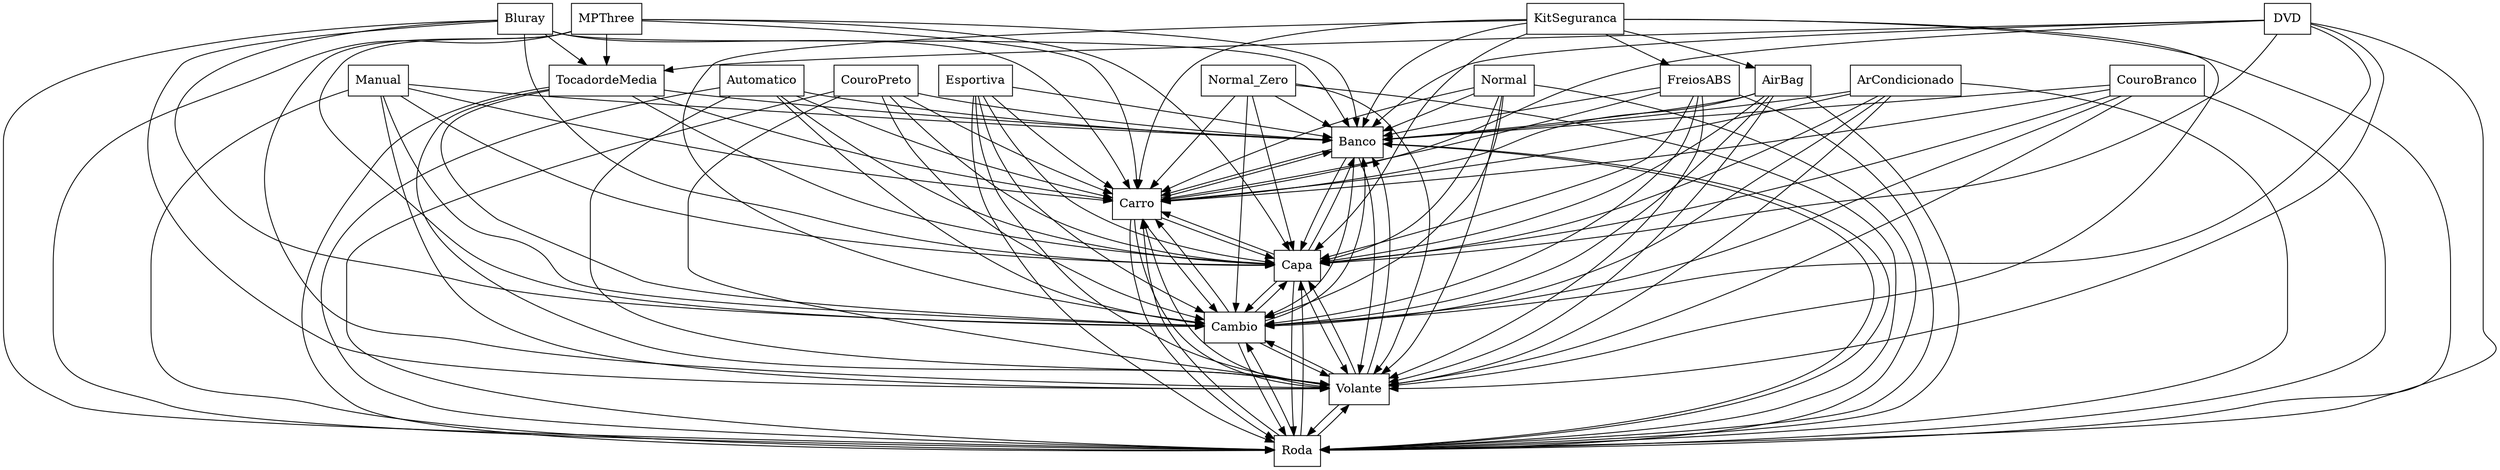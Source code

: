 digraph{
graph [rankdir=TB];
node [shape=box];
edge [arrowhead=normal];
0[label="ArCondicionado",]
1[label="TocadordeMedia",]
2[label="CouroPreto",]
3[label="Banco",]
4[label="MPThree",]
5[label="Manual",]
6[label="Carro",]
7[label="Automatico",]
8[label="Bluray",]
9[label="Roda",]
10[label="FreiosABS",]
11[label="Normal_Zero",]
12[label="DVD",]
13[label="Volante",]
14[label="AirBag",]
15[label="Normal",]
16[label="KitSeguranca",]
17[label="CouroBranco",]
18[label="Cambio",]
19[label="Esportiva",]
20[label="Capa",]
0->3[label="",]
0->6[label="",]
0->9[label="",]
0->13[label="",]
0->18[label="",]
0->20[label="",]
1->3[label="",]
1->6[label="",]
1->9[label="",]
1->13[label="",]
1->18[label="",]
1->20[label="",]
2->3[label="",]
2->6[label="",]
2->9[label="",]
2->13[label="",]
2->18[label="",]
2->20[label="",]
3->6[label="",]
3->9[label="",]
3->13[label="",]
3->18[label="",]
3->20[label="",]
4->1[label="",]
4->3[label="",]
4->6[label="",]
4->9[label="",]
4->13[label="",]
4->18[label="",]
4->20[label="",]
5->3[label="",]
5->6[label="",]
5->9[label="",]
5->13[label="",]
5->18[label="",]
5->20[label="",]
6->3[label="",]
6->9[label="",]
6->13[label="",]
6->18[label="",]
6->20[label="",]
7->3[label="",]
7->6[label="",]
7->9[label="",]
7->13[label="",]
7->18[label="",]
7->20[label="",]
8->1[label="",]
8->3[label="",]
8->6[label="",]
8->9[label="",]
8->13[label="",]
8->18[label="",]
8->20[label="",]
9->3[label="",]
9->6[label="",]
9->13[label="",]
9->18[label="",]
9->20[label="",]
10->3[label="",]
10->6[label="",]
10->9[label="",]
10->13[label="",]
10->18[label="",]
10->20[label="",]
11->3[label="",]
11->6[label="",]
11->9[label="",]
11->13[label="",]
11->18[label="",]
11->20[label="",]
12->1[label="",]
12->3[label="",]
12->6[label="",]
12->9[label="",]
12->13[label="",]
12->18[label="",]
12->20[label="",]
13->3[label="",]
13->6[label="",]
13->9[label="",]
13->18[label="",]
13->20[label="",]
14->3[label="",]
14->6[label="",]
14->9[label="",]
14->13[label="",]
14->18[label="",]
14->20[label="",]
15->3[label="",]
15->6[label="",]
15->9[label="",]
15->13[label="",]
15->18[label="",]
15->20[label="",]
16->3[label="",]
16->6[label="",]
16->9[label="",]
16->10[label="",]
16->13[label="",]
16->14[label="",]
16->18[label="",]
16->20[label="",]
17->3[label="",]
17->6[label="",]
17->9[label="",]
17->13[label="",]
17->18[label="",]
17->20[label="",]
18->3[label="",]
18->6[label="",]
18->9[label="",]
18->13[label="",]
18->20[label="",]
19->3[label="",]
19->6[label="",]
19->9[label="",]
19->13[label="",]
19->18[label="",]
19->20[label="",]
20->3[label="",]
20->6[label="",]
20->9[label="",]
20->13[label="",]
20->18[label="",]
}
